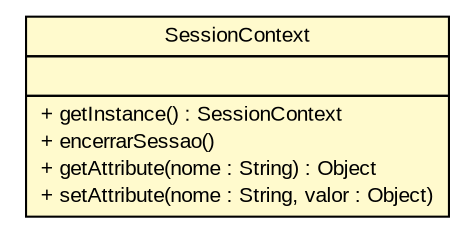#!/usr/local/bin/dot
#
# Class diagram 
# Generated by UMLGraph version R5_6 (http://www.umlgraph.org/)
#

digraph G {
	edge [fontname="arial",fontsize=10,labelfontname="arial",labelfontsize=10];
	node [fontname="arial",fontsize=10,shape=plaintext];
	nodesep=0.25;
	ranksep=0.5;
	// br.gov.to.sefaz.util.SessionContext
	c1157 [label=<<table title="br.gov.to.sefaz.util.SessionContext" border="0" cellborder="1" cellspacing="0" cellpadding="2" port="p" bgcolor="lemonChiffon" href="./SessionContext.html">
		<tr><td><table border="0" cellspacing="0" cellpadding="1">
<tr><td align="center" balign="center"> SessionContext </td></tr>
		</table></td></tr>
		<tr><td><table border="0" cellspacing="0" cellpadding="1">
<tr><td align="left" balign="left">  </td></tr>
		</table></td></tr>
		<tr><td><table border="0" cellspacing="0" cellpadding="1">
<tr><td align="left" balign="left"> + getInstance() : SessionContext </td></tr>
<tr><td align="left" balign="left"> + encerrarSessao() </td></tr>
<tr><td align="left" balign="left"> + getAttribute(nome : String) : Object </td></tr>
<tr><td align="left" balign="left"> + setAttribute(nome : String, valor : Object) </td></tr>
		</table></td></tr>
		</table>>, URL="./SessionContext.html", fontname="arial", fontcolor="black", fontsize=10.0];
}

